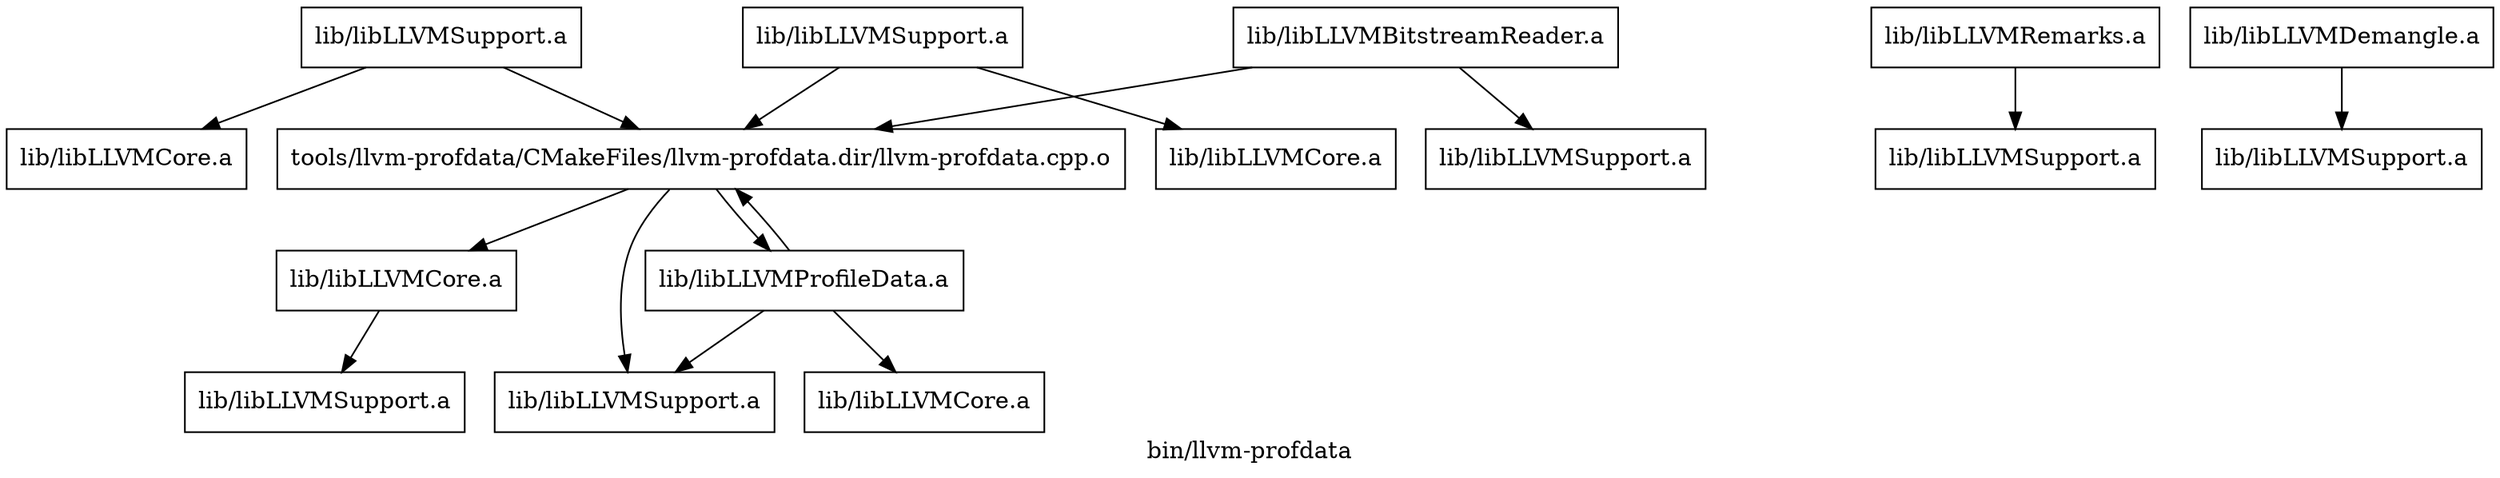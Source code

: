 digraph "bin/llvm-profdata" {
	label="bin/llvm-profdata";

	Node0x55e65aabee10 [shape=record,shape=record,label="{tools/llvm-profdata/CMakeFiles/llvm-profdata.dir/llvm-profdata.cpp.o}"];
	Node0x55e65aabee10 -> Node0x55e65aabcbf0;
	Node0x55e65aabee10 -> Node0x55e65aabb940;
	Node0x55e65aabee10 -> Node0x55e65aabbd50;
	Node0x55e65aabcbf0 [shape=record,shape=record,label="{lib/libLLVMCore.a}"];
	Node0x55e65aabcbf0 -> Node0x55e65aabe0a8;
	Node0x55e65aabb940 [shape=record,shape=record,label="{lib/libLLVMProfileData.a}"];
	Node0x55e65aabb940 -> Node0x55e65aabee10;
	Node0x55e65aabb940 -> Node0x55e65aabb0b8;
	Node0x55e65aabb940 -> Node0x55e65aabbd50;
	Node0x55e65aabbd50 [shape=record,shape=record,label="{lib/libLLVMSupport.a}"];
	Node0x55e65aabe0a8 [shape=record,shape=record,label="{lib/libLLVMSupport.a}"];
	Node0x55e65aabb0b8 [shape=record,shape=record,label="{lib/libLLVMCore.a}"];
	Node0x55e65aac0b50 [shape=record,shape=record,label="{lib/libLLVMSupport.a}"];
	Node0x55e65aac0b50 -> Node0x55e65aabee10;
	Node0x55e65aac0b50 -> Node0x55e65aabf970;
	Node0x55e65aabf970 [shape=record,shape=record,label="{lib/libLLVMCore.a}"];
	Node0x55e65aabddd0 [shape=record,shape=record,label="{lib/libLLVMRemarks.a}"];
	Node0x55e65aabddd0 -> Node0x55e65aabeb38;
	Node0x55e65aabeb38 [shape=record,shape=record,label="{lib/libLLVMSupport.a}"];
	Node0x55e65aabfb10 [shape=record,shape=record,label="{lib/libLLVMSupport.a}"];
	Node0x55e65aabfb10 -> Node0x55e65aabee10;
	Node0x55e65aabfb10 -> Node0x55e65aabcc58;
	Node0x55e65aabcc58 [shape=record,shape=record,label="{lib/libLLVMCore.a}"];
	Node0x55e65aac0ef8 [shape=record,shape=record,label="{lib/libLLVMBitstreamReader.a}"];
	Node0x55e65aac0ef8 -> Node0x55e65aabee10;
	Node0x55e65aac0ef8 -> Node0x55e65aabe728;
	Node0x55e65aabe728 [shape=record,shape=record,label="{lib/libLLVMSupport.a}"];
	Node0x55e65aabb4c8 [shape=record,shape=record,label="{lib/libLLVMDemangle.a}"];
	Node0x55e65aabb4c8 -> Node0x55e65aabc7e0;
	Node0x55e65aabc7e0 [shape=record,shape=record,label="{lib/libLLVMSupport.a}"];
}
